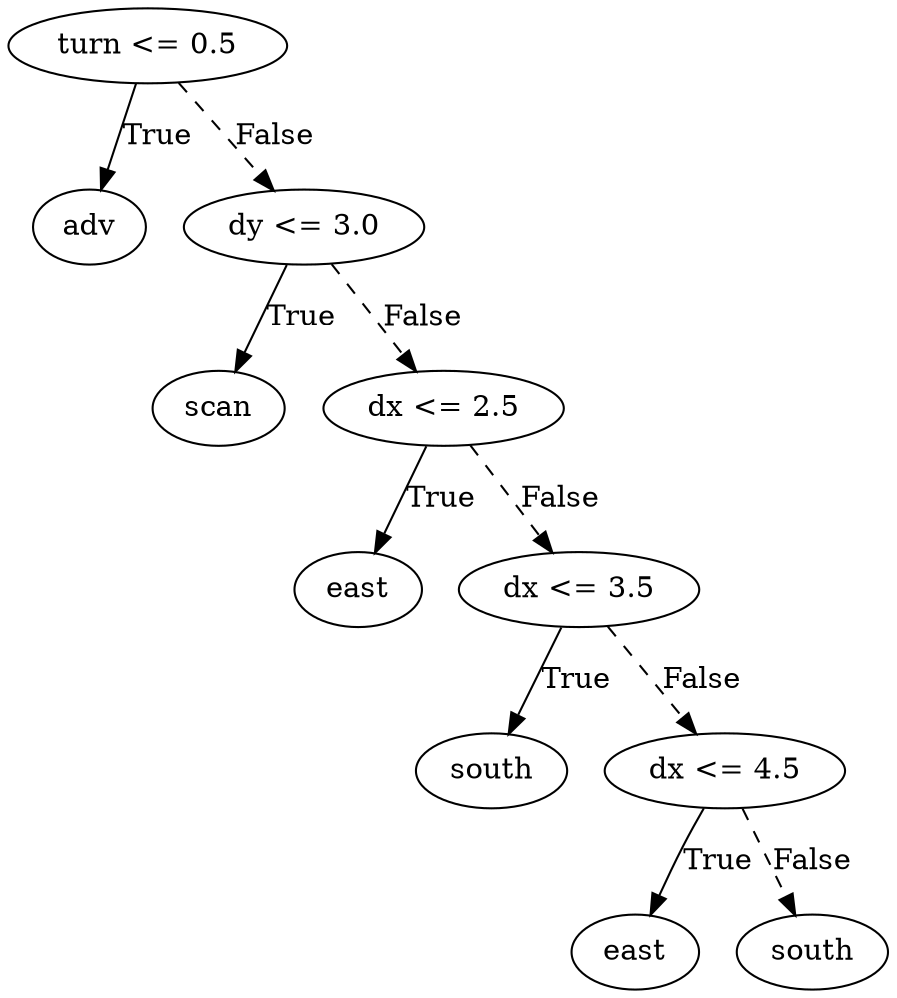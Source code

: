 digraph {
0 [label="turn <= 0.5"];
1 [label="adv"];
0 -> 1 [label="True"];
2 [label="dy <= 3.0"];
3 [label="scan"];
2 -> 3 [label="True"];
4 [label="dx <= 2.5"];
5 [label="east"];
4 -> 5 [label="True"];
6 [label="dx <= 3.5"];
7 [label="south"];
6 -> 7 [label="True"];
8 [label="dx <= 4.5"];
9 [label="east"];
8 -> 9 [label="True"];
10 [label="south"];
8 -> 10 [style="dashed", label="False"];
6 -> 8 [style="dashed", label="False"];
4 -> 6 [style="dashed", label="False"];
2 -> 4 [style="dashed", label="False"];
0 -> 2 [style="dashed", label="False"];

}